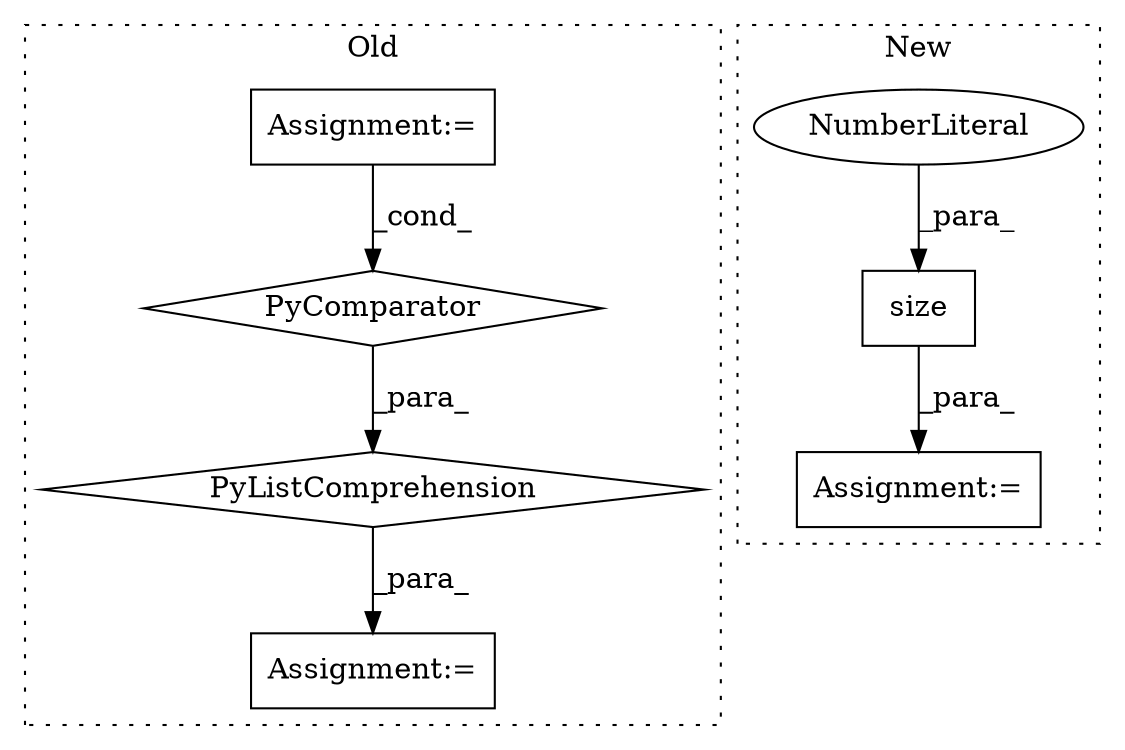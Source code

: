 digraph G {
subgraph cluster0 {
1 [label="PyListComprehension" a="109" s="3020" l="123" shape="diamond"];
3 [label="PyComparator" a="113" s="3101" l="34" shape="diamond"];
4 [label="Assignment:=" a="7" s="3101" l="34" shape="box"];
5 [label="Assignment:=" a="7" s="3008" l="12" shape="box"];
label = "Old";
style="dotted";
}
subgraph cluster1 {
2 [label="size" a="32" s="4125,4131" l="5,1" shape="box"];
6 [label="NumberLiteral" a="34" s="4130" l="1" shape="ellipse"];
7 [label="Assignment:=" a="7" s="4945" l="1" shape="box"];
label = "New";
style="dotted";
}
1 -> 5 [label="_para_"];
2 -> 7 [label="_para_"];
3 -> 1 [label="_para_"];
4 -> 3 [label="_cond_"];
6 -> 2 [label="_para_"];
}